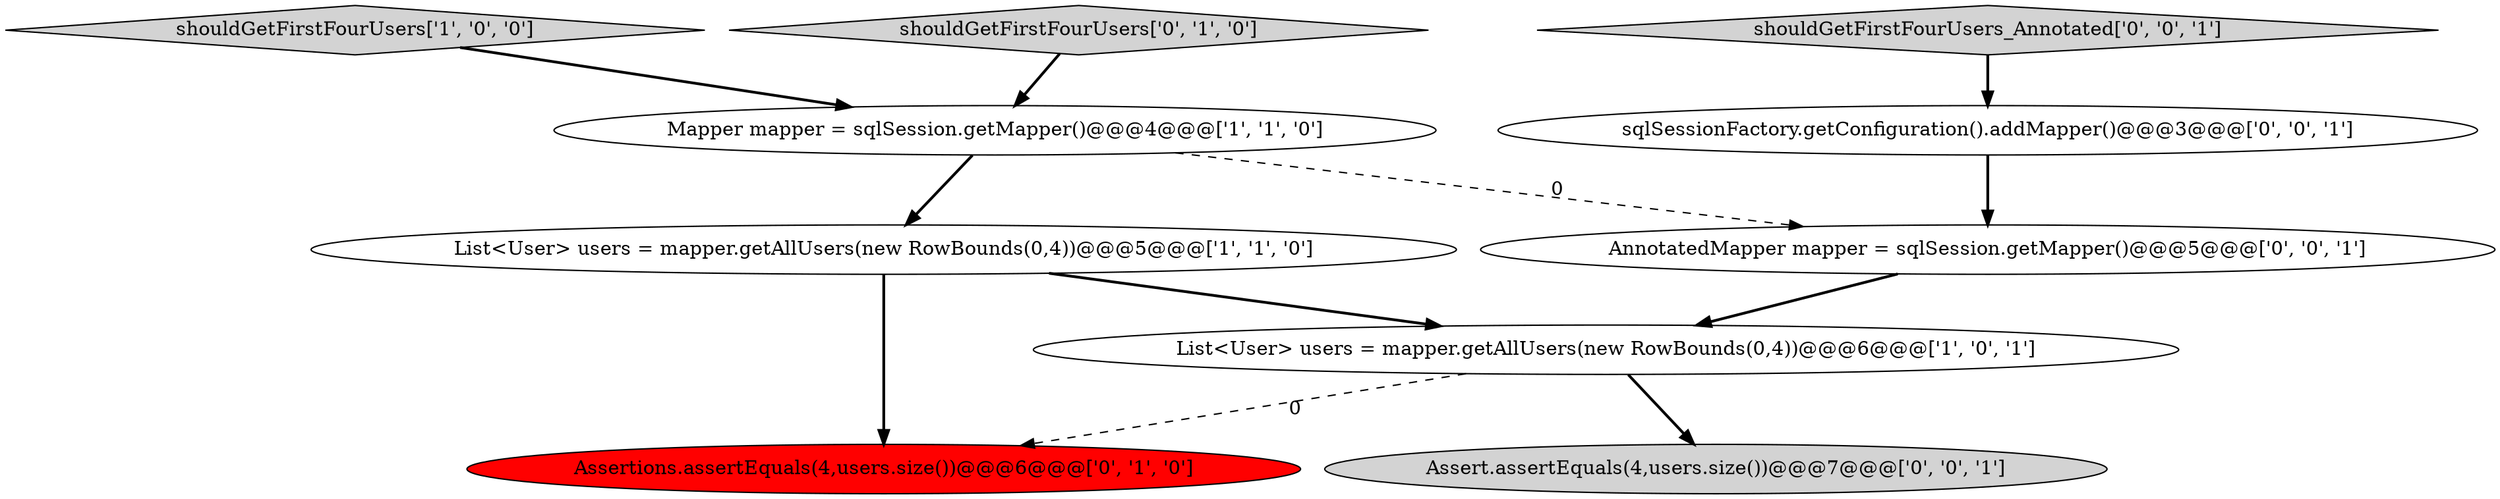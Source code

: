 digraph {
6 [style = filled, label = "AnnotatedMapper mapper = sqlSession.getMapper()@@@5@@@['0', '0', '1']", fillcolor = white, shape = ellipse image = "AAA0AAABBB3BBB"];
3 [style = filled, label = "shouldGetFirstFourUsers['1', '0', '0']", fillcolor = lightgray, shape = diamond image = "AAA0AAABBB1BBB"];
1 [style = filled, label = "List<User> users = mapper.getAllUsers(new RowBounds(0,4))@@@6@@@['1', '0', '1']", fillcolor = white, shape = ellipse image = "AAA0AAABBB1BBB"];
8 [style = filled, label = "Assert.assertEquals(4,users.size())@@@7@@@['0', '0', '1']", fillcolor = lightgray, shape = ellipse image = "AAA0AAABBB3BBB"];
5 [style = filled, label = "Assertions.assertEquals(4,users.size())@@@6@@@['0', '1', '0']", fillcolor = red, shape = ellipse image = "AAA1AAABBB2BBB"];
7 [style = filled, label = "shouldGetFirstFourUsers_Annotated['0', '0', '1']", fillcolor = lightgray, shape = diamond image = "AAA0AAABBB3BBB"];
0 [style = filled, label = "Mapper mapper = sqlSession.getMapper()@@@4@@@['1', '1', '0']", fillcolor = white, shape = ellipse image = "AAA0AAABBB1BBB"];
2 [style = filled, label = "List<User> users = mapper.getAllUsers(new RowBounds(0,4))@@@5@@@['1', '1', '0']", fillcolor = white, shape = ellipse image = "AAA0AAABBB1BBB"];
4 [style = filled, label = "shouldGetFirstFourUsers['0', '1', '0']", fillcolor = lightgray, shape = diamond image = "AAA0AAABBB2BBB"];
9 [style = filled, label = "sqlSessionFactory.getConfiguration().addMapper()@@@3@@@['0', '0', '1']", fillcolor = white, shape = ellipse image = "AAA0AAABBB3BBB"];
7->9 [style = bold, label=""];
6->1 [style = bold, label=""];
0->2 [style = bold, label=""];
9->6 [style = bold, label=""];
1->8 [style = bold, label=""];
1->5 [style = dashed, label="0"];
0->6 [style = dashed, label="0"];
2->1 [style = bold, label=""];
3->0 [style = bold, label=""];
4->0 [style = bold, label=""];
2->5 [style = bold, label=""];
}
